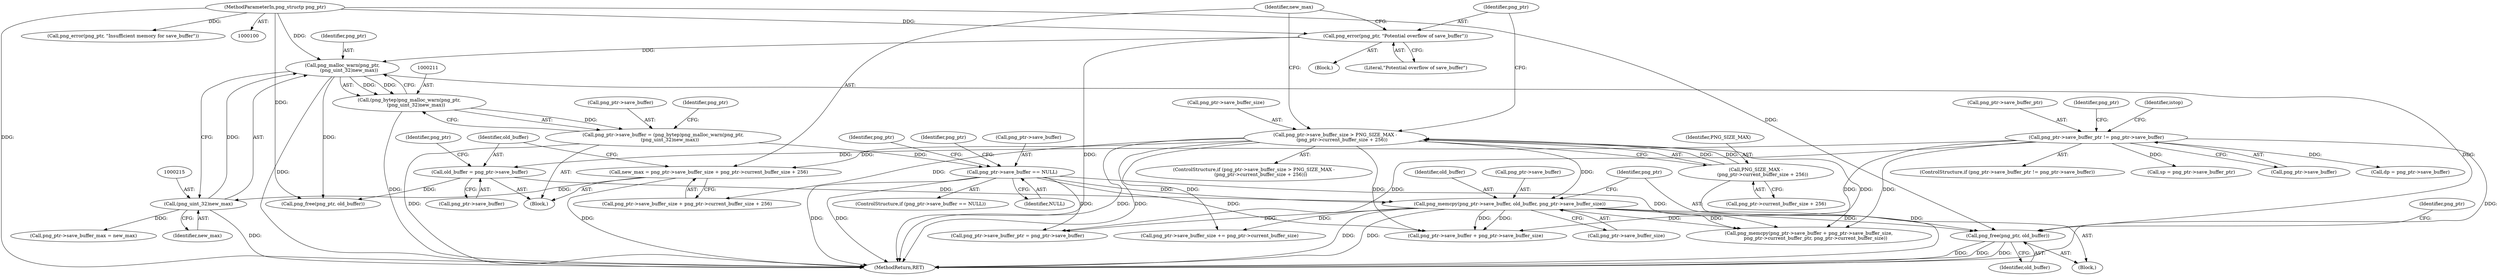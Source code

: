 digraph "0_Chrome_7f3d85b096f66870a15b37c2f40b219b2e292693_6@API" {
"1000240" [label="(Call,png_free(png_ptr, old_buffer))"];
"1000212" [label="(Call,png_malloc_warn(png_ptr,\n         (png_uint_32)new_max))"];
"1000187" [label="(Call,png_error(png_ptr, \"Potential overflow of save_buffer\"))"];
"1000101" [label="(MethodParameterIn,png_structp png_ptr)"];
"1000214" [label="(Call,(png_uint_32)new_max)"];
"1000190" [label="(Call,new_max = png_ptr->save_buffer_size + png_ptr->current_buffer_size + 256)"];
"1000175" [label="(Call,png_ptr->save_buffer_size > PNG_SIZE_MAX -\n         (png_ptr->current_buffer_size + 256))"];
"1000179" [label="(Call,PNG_SIZE_MAX -\n         (png_ptr->current_buffer_size + 256))"];
"1000232" [label="(Call,png_memcpy(png_ptr->save_buffer, old_buffer, png_ptr->save_buffer_size))"];
"1000218" [label="(Call,png_ptr->save_buffer == NULL)"];
"1000206" [label="(Call,png_ptr->save_buffer = (png_bytep)png_malloc_warn(png_ptr,\n         (png_uint_32)new_max))"];
"1000210" [label="(Call,(png_bytep)png_malloc_warn(png_ptr,\n         (png_uint_32)new_max))"];
"1000201" [label="(Call,old_buffer = png_ptr->save_buffer)"];
"1000109" [label="(Call,png_ptr->save_buffer_ptr != png_ptr->save_buffer)"];
"1000279" [label="(Call,png_ptr->save_buffer_ptr = png_ptr->save_buffer)"];
"1000242" [label="(Identifier,old_buffer)"];
"1000188" [label="(Identifier,png_ptr)"];
"1000175" [label="(Call,png_ptr->save_buffer_size > PNG_SIZE_MAX -\n         (png_ptr->current_buffer_size + 256))"];
"1000224" [label="(Call,png_free(png_ptr, old_buffer))"];
"1000243" [label="(Call,png_ptr->save_buffer_max = new_max)"];
"1000220" [label="(Identifier,png_ptr)"];
"1000122" [label="(Identifier,istop)"];
"1000267" [label="(Call,png_ptr->save_buffer_size += png_ptr->current_buffer_size)"];
"1000191" [label="(Identifier,new_max)"];
"1000186" [label="(Block,)"];
"1000232" [label="(Call,png_memcpy(png_ptr->save_buffer, old_buffer, png_ptr->save_buffer_size))"];
"1000212" [label="(Call,png_malloc_warn(png_ptr,\n         (png_uint_32)new_max))"];
"1000291" [label="(MethodReturn,RET)"];
"1000137" [label="(Call,dp = png_ptr->save_buffer)"];
"1000222" [label="(Identifier,NULL)"];
"1000180" [label="(Identifier,PNG_SIZE_MAX)"];
"1000206" [label="(Call,png_ptr->save_buffer = (png_bytep)png_malloc_warn(png_ptr,\n         (png_uint_32)new_max))"];
"1000225" [label="(Identifier,png_ptr)"];
"1000213" [label="(Identifier,png_ptr)"];
"1000171" [label="(Block,)"];
"1000109" [label="(Call,png_ptr->save_buffer_ptr != png_ptr->save_buffer)"];
"1000210" [label="(Call,(png_bytep)png_malloc_warn(png_ptr,\n         (png_uint_32)new_max))"];
"1000189" [label="(Literal,\"Potential overflow of save_buffer\")"];
"1000110" [label="(Call,png_ptr->save_buffer_ptr)"];
"1000113" [label="(Call,png_ptr->save_buffer)"];
"1000190" [label="(Call,new_max = png_ptr->save_buffer_size + png_ptr->current_buffer_size + 256)"];
"1000219" [label="(Call,png_ptr->save_buffer)"];
"1000101" [label="(MethodParameterIn,png_structp png_ptr)"];
"1000216" [label="(Identifier,new_max)"];
"1000214" [label="(Call,(png_uint_32)new_max)"];
"1000203" [label="(Call,png_ptr->save_buffer)"];
"1000108" [label="(ControlStructure,if (png_ptr->save_buffer_ptr != png_ptr->save_buffer))"];
"1000245" [label="(Identifier,png_ptr)"];
"1000237" [label="(Call,png_ptr->save_buffer_size)"];
"1000217" [label="(ControlStructure,if (png_ptr->save_buffer == NULL))"];
"1000240" [label="(Call,png_free(png_ptr, old_buffer))"];
"1000207" [label="(Call,png_ptr->save_buffer)"];
"1000187" [label="(Call,png_error(png_ptr, \"Potential overflow of save_buffer\"))"];
"1000163" [label="(Identifier,png_ptr)"];
"1000202" [label="(Identifier,old_buffer)"];
"1000233" [label="(Call,png_ptr->save_buffer)"];
"1000241" [label="(Identifier,png_ptr)"];
"1000253" [label="(Call,png_memcpy(png_ptr->save_buffer + png_ptr->save_buffer_size,\n         png_ptr->current_buffer_ptr, png_ptr->current_buffer_size))"];
"1000201" [label="(Call,old_buffer = png_ptr->save_buffer)"];
"1000179" [label="(Call,PNG_SIZE_MAX -\n         (png_ptr->current_buffer_size + 256))"];
"1000176" [label="(Call,png_ptr->save_buffer_size)"];
"1000192" [label="(Call,png_ptr->save_buffer_size + png_ptr->current_buffer_size + 256)"];
"1000174" [label="(ControlStructure,if (png_ptr->save_buffer_size > PNG_SIZE_MAX -\n         (png_ptr->current_buffer_size + 256)))"];
"1000132" [label="(Call,sp = png_ptr->save_buffer_ptr)"];
"1000231" [label="(Block,)"];
"1000218" [label="(Call,png_ptr->save_buffer == NULL)"];
"1000234" [label="(Identifier,png_ptr)"];
"1000208" [label="(Identifier,png_ptr)"];
"1000236" [label="(Identifier,old_buffer)"];
"1000181" [label="(Call,png_ptr->current_buffer_size + 256)"];
"1000227" [label="(Call,png_error(png_ptr, \"Insufficient memory for save_buffer\"))"];
"1000254" [label="(Call,png_ptr->save_buffer + png_ptr->save_buffer_size)"];
"1000240" -> "1000231"  [label="AST: "];
"1000240" -> "1000242"  [label="CFG: "];
"1000241" -> "1000240"  [label="AST: "];
"1000242" -> "1000240"  [label="AST: "];
"1000245" -> "1000240"  [label="CFG: "];
"1000240" -> "1000291"  [label="DDG: "];
"1000240" -> "1000291"  [label="DDG: "];
"1000240" -> "1000291"  [label="DDG: "];
"1000212" -> "1000240"  [label="DDG: "];
"1000101" -> "1000240"  [label="DDG: "];
"1000232" -> "1000240"  [label="DDG: "];
"1000212" -> "1000210"  [label="AST: "];
"1000212" -> "1000214"  [label="CFG: "];
"1000213" -> "1000212"  [label="AST: "];
"1000214" -> "1000212"  [label="AST: "];
"1000210" -> "1000212"  [label="CFG: "];
"1000212" -> "1000291"  [label="DDG: "];
"1000212" -> "1000210"  [label="DDG: "];
"1000212" -> "1000210"  [label="DDG: "];
"1000187" -> "1000212"  [label="DDG: "];
"1000101" -> "1000212"  [label="DDG: "];
"1000214" -> "1000212"  [label="DDG: "];
"1000212" -> "1000224"  [label="DDG: "];
"1000187" -> "1000186"  [label="AST: "];
"1000187" -> "1000189"  [label="CFG: "];
"1000188" -> "1000187"  [label="AST: "];
"1000189" -> "1000187"  [label="AST: "];
"1000191" -> "1000187"  [label="CFG: "];
"1000187" -> "1000291"  [label="DDG: "];
"1000101" -> "1000187"  [label="DDG: "];
"1000101" -> "1000100"  [label="AST: "];
"1000101" -> "1000291"  [label="DDG: "];
"1000101" -> "1000224"  [label="DDG: "];
"1000101" -> "1000227"  [label="DDG: "];
"1000214" -> "1000216"  [label="CFG: "];
"1000215" -> "1000214"  [label="AST: "];
"1000216" -> "1000214"  [label="AST: "];
"1000214" -> "1000291"  [label="DDG: "];
"1000190" -> "1000214"  [label="DDG: "];
"1000214" -> "1000243"  [label="DDG: "];
"1000190" -> "1000171"  [label="AST: "];
"1000190" -> "1000192"  [label="CFG: "];
"1000191" -> "1000190"  [label="AST: "];
"1000192" -> "1000190"  [label="AST: "];
"1000202" -> "1000190"  [label="CFG: "];
"1000190" -> "1000291"  [label="DDG: "];
"1000175" -> "1000190"  [label="DDG: "];
"1000175" -> "1000174"  [label="AST: "];
"1000175" -> "1000179"  [label="CFG: "];
"1000176" -> "1000175"  [label="AST: "];
"1000179" -> "1000175"  [label="AST: "];
"1000188" -> "1000175"  [label="CFG: "];
"1000191" -> "1000175"  [label="CFG: "];
"1000175" -> "1000291"  [label="DDG: "];
"1000175" -> "1000291"  [label="DDG: "];
"1000179" -> "1000175"  [label="DDG: "];
"1000179" -> "1000175"  [label="DDG: "];
"1000175" -> "1000192"  [label="DDG: "];
"1000175" -> "1000232"  [label="DDG: "];
"1000175" -> "1000253"  [label="DDG: "];
"1000175" -> "1000254"  [label="DDG: "];
"1000175" -> "1000267"  [label="DDG: "];
"1000179" -> "1000181"  [label="CFG: "];
"1000180" -> "1000179"  [label="AST: "];
"1000181" -> "1000179"  [label="AST: "];
"1000179" -> "1000291"  [label="DDG: "];
"1000232" -> "1000231"  [label="AST: "];
"1000232" -> "1000237"  [label="CFG: "];
"1000233" -> "1000232"  [label="AST: "];
"1000236" -> "1000232"  [label="AST: "];
"1000237" -> "1000232"  [label="AST: "];
"1000241" -> "1000232"  [label="CFG: "];
"1000232" -> "1000291"  [label="DDG: "];
"1000232" -> "1000291"  [label="DDG: "];
"1000218" -> "1000232"  [label="DDG: "];
"1000201" -> "1000232"  [label="DDG: "];
"1000232" -> "1000253"  [label="DDG: "];
"1000232" -> "1000253"  [label="DDG: "];
"1000232" -> "1000254"  [label="DDG: "];
"1000232" -> "1000254"  [label="DDG: "];
"1000232" -> "1000267"  [label="DDG: "];
"1000232" -> "1000279"  [label="DDG: "];
"1000218" -> "1000217"  [label="AST: "];
"1000218" -> "1000222"  [label="CFG: "];
"1000219" -> "1000218"  [label="AST: "];
"1000222" -> "1000218"  [label="AST: "];
"1000225" -> "1000218"  [label="CFG: "];
"1000234" -> "1000218"  [label="CFG: "];
"1000218" -> "1000291"  [label="DDG: "];
"1000218" -> "1000291"  [label="DDG: "];
"1000206" -> "1000218"  [label="DDG: "];
"1000218" -> "1000253"  [label="DDG: "];
"1000218" -> "1000254"  [label="DDG: "];
"1000218" -> "1000279"  [label="DDG: "];
"1000206" -> "1000171"  [label="AST: "];
"1000206" -> "1000210"  [label="CFG: "];
"1000207" -> "1000206"  [label="AST: "];
"1000210" -> "1000206"  [label="AST: "];
"1000220" -> "1000206"  [label="CFG: "];
"1000206" -> "1000291"  [label="DDG: "];
"1000210" -> "1000206"  [label="DDG: "];
"1000211" -> "1000210"  [label="AST: "];
"1000210" -> "1000291"  [label="DDG: "];
"1000201" -> "1000171"  [label="AST: "];
"1000201" -> "1000203"  [label="CFG: "];
"1000202" -> "1000201"  [label="AST: "];
"1000203" -> "1000201"  [label="AST: "];
"1000208" -> "1000201"  [label="CFG: "];
"1000109" -> "1000201"  [label="DDG: "];
"1000201" -> "1000224"  [label="DDG: "];
"1000109" -> "1000108"  [label="AST: "];
"1000109" -> "1000113"  [label="CFG: "];
"1000110" -> "1000109"  [label="AST: "];
"1000113" -> "1000109"  [label="AST: "];
"1000122" -> "1000109"  [label="CFG: "];
"1000163" -> "1000109"  [label="CFG: "];
"1000109" -> "1000291"  [label="DDG: "];
"1000109" -> "1000132"  [label="DDG: "];
"1000109" -> "1000137"  [label="DDG: "];
"1000109" -> "1000253"  [label="DDG: "];
"1000109" -> "1000254"  [label="DDG: "];
"1000109" -> "1000279"  [label="DDG: "];
}
